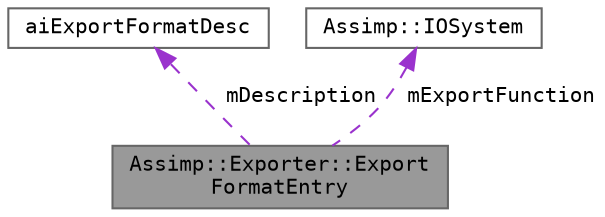 digraph "Assimp::Exporter::ExportFormatEntry"
{
 // LATEX_PDF_SIZE
  bgcolor="transparent";
  edge [fontname=Terminal,fontsize=10,labelfontname=Helvetica,labelfontsize=10];
  node [fontname=Terminal,fontsize=10,shape=box,height=0.2,width=0.4];
  Node1 [label="Assimp::Exporter::Export\lFormatEntry",height=0.2,width=0.4,color="gray40", fillcolor="grey60", style="filled", fontcolor="black",tooltip=" "];
  Node2 -> Node1 [dir="back",color="darkorchid3",style="dashed",label=" mDescription" ];
  Node2 [label="aiExportFormatDesc",height=0.2,width=0.4,color="gray40", fillcolor="white", style="filled",URL="$structai_export_format_desc.html",tooltip="Describes an file format which Assimp can export to."];
  Node3 -> Node1 [dir="back",color="darkorchid3",style="dashed",label=" mExportFunction" ];
  Node3 [label="Assimp::IOSystem",height=0.2,width=0.4,color="gray40", fillcolor="white", style="filled",URL="$class_assimp_1_1_i_o_system.html",tooltip="CPP-API: Interface to the file system."];
}
